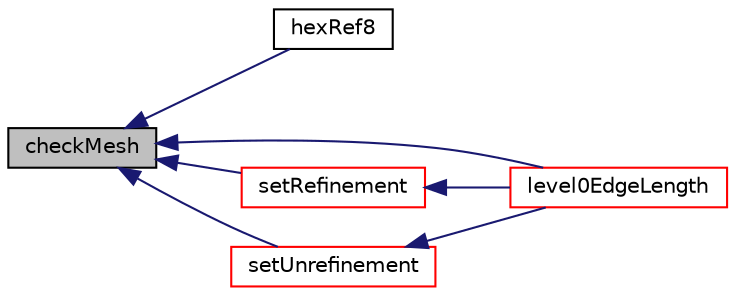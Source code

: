 digraph "checkMesh"
{
  bgcolor="transparent";
  edge [fontname="Helvetica",fontsize="10",labelfontname="Helvetica",labelfontsize="10"];
  node [fontname="Helvetica",fontsize="10",shape=record];
  rankdir="LR";
  Node1 [label="checkMesh",height=0.2,width=0.4,color="black", fillcolor="grey75", style="filled", fontcolor="black"];
  Node1 -> Node2 [dir="back",color="midnightblue",fontsize="10",style="solid",fontname="Helvetica"];
  Node2 [label="hexRef8",height=0.2,width=0.4,color="black",URL="$a01026.html#a38c122950a32c54a78c49acb2637ac88",tooltip="Construct from mesh, read_if_present refinement data. "];
  Node1 -> Node3 [dir="back",color="midnightblue",fontsize="10",style="solid",fontname="Helvetica"];
  Node3 [label="level0EdgeLength",height=0.2,width=0.4,color="red",URL="$a01026.html#a1d76700ce433ac0c860141db26cec53b",tooltip="Typical edge length between unrefined points. "];
  Node1 -> Node4 [dir="back",color="midnightblue",fontsize="10",style="solid",fontname="Helvetica"];
  Node4 [label="setRefinement",height=0.2,width=0.4,color="red",URL="$a01026.html#a59cb8a999be096950b6cc4f7c457426b",tooltip="Insert refinement. All selected cells will be split into 8. "];
  Node4 -> Node3 [dir="back",color="midnightblue",fontsize="10",style="solid",fontname="Helvetica"];
  Node1 -> Node5 [dir="back",color="midnightblue",fontsize="10",style="solid",fontname="Helvetica"];
  Node5 [label="setUnrefinement",height=0.2,width=0.4,color="red",URL="$a01026.html#aa4246c753057abd6ecf4b510ee30bd99",tooltip="Remove some refinement. Needs to be supplied output of. "];
  Node5 -> Node3 [dir="back",color="midnightblue",fontsize="10",style="solid",fontname="Helvetica"];
}
